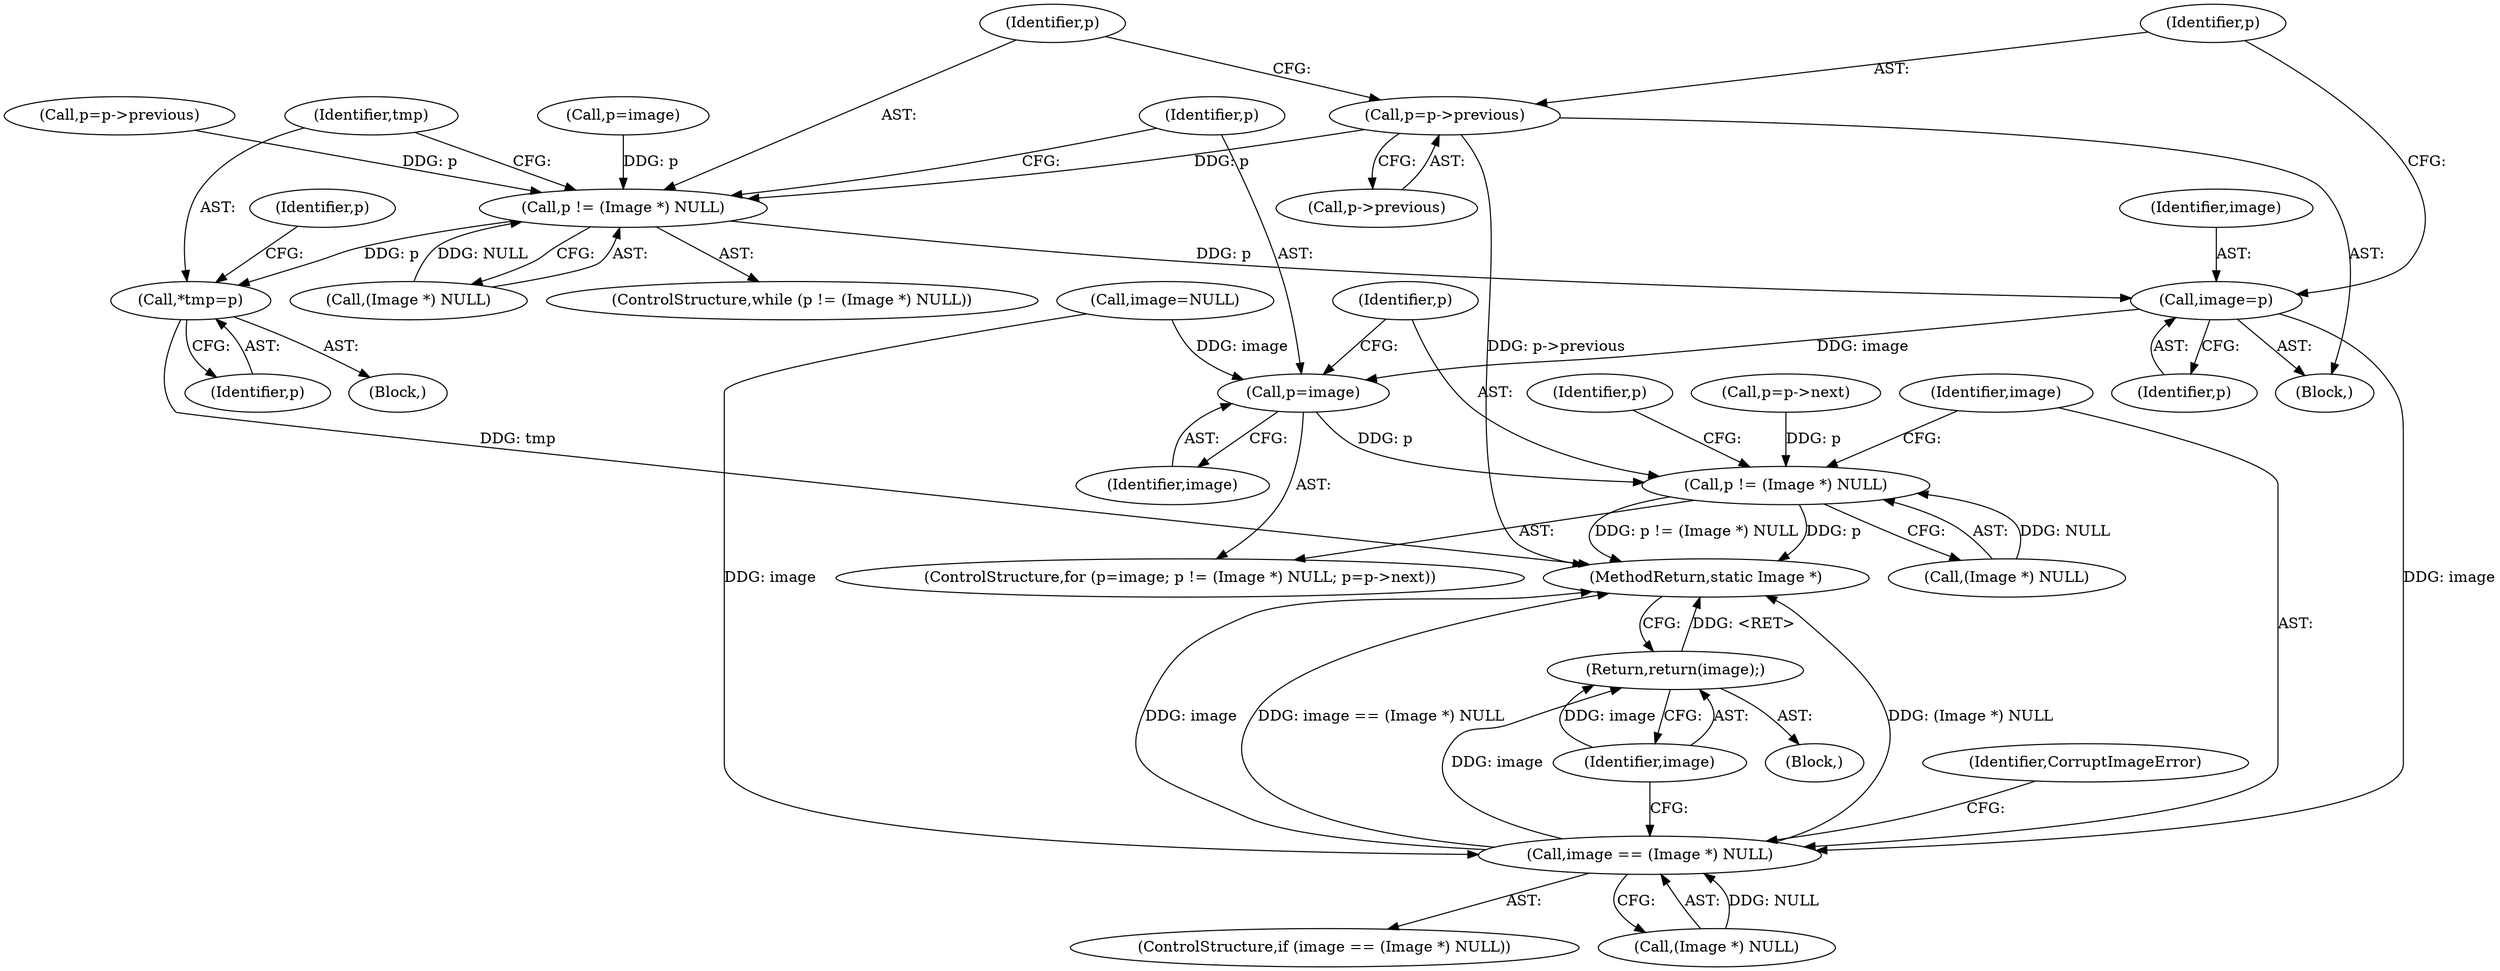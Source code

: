 digraph "0_ImageMagick_4eae304e773bad8a876c3c26fdffac24d4253ae4@pointer" {
"1001916" [label="(Call,p=p->previous)"];
"1001880" [label="(Call,p != (Image *) NULL)"];
"1001887" [label="(Call,*tmp=p)"];
"1001913" [label="(Call,image=p)"];
"1001922" [label="(Call,p=image)"];
"1001925" [label="(Call,p != (Image *) NULL)"];
"1001944" [label="(Call,image == (Image *) NULL)"];
"1001952" [label="(Return,return(image);)"];
"1001927" [label="(Call,(Image *) NULL)"];
"1001879" [label="(ControlStructure,while (p != (Image *) NULL))"];
"1001926" [label="(Identifier,p)"];
"1001885" [label="(Block,)"];
"1001945" [label="(Identifier,image)"];
"1001917" [label="(Identifier,p)"];
"1001903" [label="(Call,p=p->previous)"];
"1001915" [label="(Identifier,p)"];
"1001918" [label="(Call,p->previous)"];
"1001923" [label="(Identifier,p)"];
"1001887" [label="(Call,*tmp=p)"];
"1001943" [label="(ControlStructure,if (image == (Image *) NULL))"];
"1001946" [label="(Call,(Image *) NULL)"];
"1001876" [label="(Call,image=NULL)"];
"1001888" [label="(Identifier,tmp)"];
"1001889" [label="(Identifier,p)"];
"1001922" [label="(Call,p=image)"];
"1001950" [label="(Identifier,CorruptImageError)"];
"1001930" [label="(Call,p=p->next)"];
"1001873" [label="(Call,p=image)"];
"1001913" [label="(Call,image=p)"];
"1001916" [label="(Call,p=p->previous)"];
"1001937" [label="(Identifier,p)"];
"1001882" [label="(Call,(Image *) NULL)"];
"1001921" [label="(ControlStructure,for (p=image; p != (Image *) NULL; p=p->next))"];
"1001894" [label="(Identifier,p)"];
"1001912" [label="(Block,)"];
"1001944" [label="(Call,image == (Image *) NULL)"];
"1001924" [label="(Identifier,image)"];
"1001952" [label="(Return,return(image);)"];
"1001953" [label="(Identifier,image)"];
"1001925" [label="(Call,p != (Image *) NULL)"];
"1001914" [label="(Identifier,image)"];
"1001880" [label="(Call,p != (Image *) NULL)"];
"1001881" [label="(Identifier,p)"];
"1000141" [label="(Block,)"];
"1001954" [label="(MethodReturn,static Image *)"];
"1001916" -> "1001912"  [label="AST: "];
"1001916" -> "1001918"  [label="CFG: "];
"1001917" -> "1001916"  [label="AST: "];
"1001918" -> "1001916"  [label="AST: "];
"1001881" -> "1001916"  [label="CFG: "];
"1001916" -> "1001954"  [label="DDG: p->previous"];
"1001916" -> "1001880"  [label="DDG: p"];
"1001880" -> "1001879"  [label="AST: "];
"1001880" -> "1001882"  [label="CFG: "];
"1001881" -> "1001880"  [label="AST: "];
"1001882" -> "1001880"  [label="AST: "];
"1001888" -> "1001880"  [label="CFG: "];
"1001923" -> "1001880"  [label="CFG: "];
"1001903" -> "1001880"  [label="DDG: p"];
"1001873" -> "1001880"  [label="DDG: p"];
"1001882" -> "1001880"  [label="DDG: NULL"];
"1001880" -> "1001887"  [label="DDG: p"];
"1001880" -> "1001913"  [label="DDG: p"];
"1001887" -> "1001885"  [label="AST: "];
"1001887" -> "1001889"  [label="CFG: "];
"1001888" -> "1001887"  [label="AST: "];
"1001889" -> "1001887"  [label="AST: "];
"1001894" -> "1001887"  [label="CFG: "];
"1001887" -> "1001954"  [label="DDG: tmp"];
"1001913" -> "1001912"  [label="AST: "];
"1001913" -> "1001915"  [label="CFG: "];
"1001914" -> "1001913"  [label="AST: "];
"1001915" -> "1001913"  [label="AST: "];
"1001917" -> "1001913"  [label="CFG: "];
"1001913" -> "1001922"  [label="DDG: image"];
"1001913" -> "1001944"  [label="DDG: image"];
"1001922" -> "1001921"  [label="AST: "];
"1001922" -> "1001924"  [label="CFG: "];
"1001923" -> "1001922"  [label="AST: "];
"1001924" -> "1001922"  [label="AST: "];
"1001926" -> "1001922"  [label="CFG: "];
"1001876" -> "1001922"  [label="DDG: image"];
"1001922" -> "1001925"  [label="DDG: p"];
"1001925" -> "1001921"  [label="AST: "];
"1001925" -> "1001927"  [label="CFG: "];
"1001926" -> "1001925"  [label="AST: "];
"1001927" -> "1001925"  [label="AST: "];
"1001937" -> "1001925"  [label="CFG: "];
"1001945" -> "1001925"  [label="CFG: "];
"1001925" -> "1001954"  [label="DDG: p"];
"1001925" -> "1001954"  [label="DDG: p != (Image *) NULL"];
"1001930" -> "1001925"  [label="DDG: p"];
"1001927" -> "1001925"  [label="DDG: NULL"];
"1001944" -> "1001943"  [label="AST: "];
"1001944" -> "1001946"  [label="CFG: "];
"1001945" -> "1001944"  [label="AST: "];
"1001946" -> "1001944"  [label="AST: "];
"1001950" -> "1001944"  [label="CFG: "];
"1001953" -> "1001944"  [label="CFG: "];
"1001944" -> "1001954"  [label="DDG: (Image *) NULL"];
"1001944" -> "1001954"  [label="DDG: image"];
"1001944" -> "1001954"  [label="DDG: image == (Image *) NULL"];
"1001876" -> "1001944"  [label="DDG: image"];
"1001946" -> "1001944"  [label="DDG: NULL"];
"1001944" -> "1001952"  [label="DDG: image"];
"1001952" -> "1000141"  [label="AST: "];
"1001952" -> "1001953"  [label="CFG: "];
"1001953" -> "1001952"  [label="AST: "];
"1001954" -> "1001952"  [label="CFG: "];
"1001952" -> "1001954"  [label="DDG: <RET>"];
"1001953" -> "1001952"  [label="DDG: image"];
}
